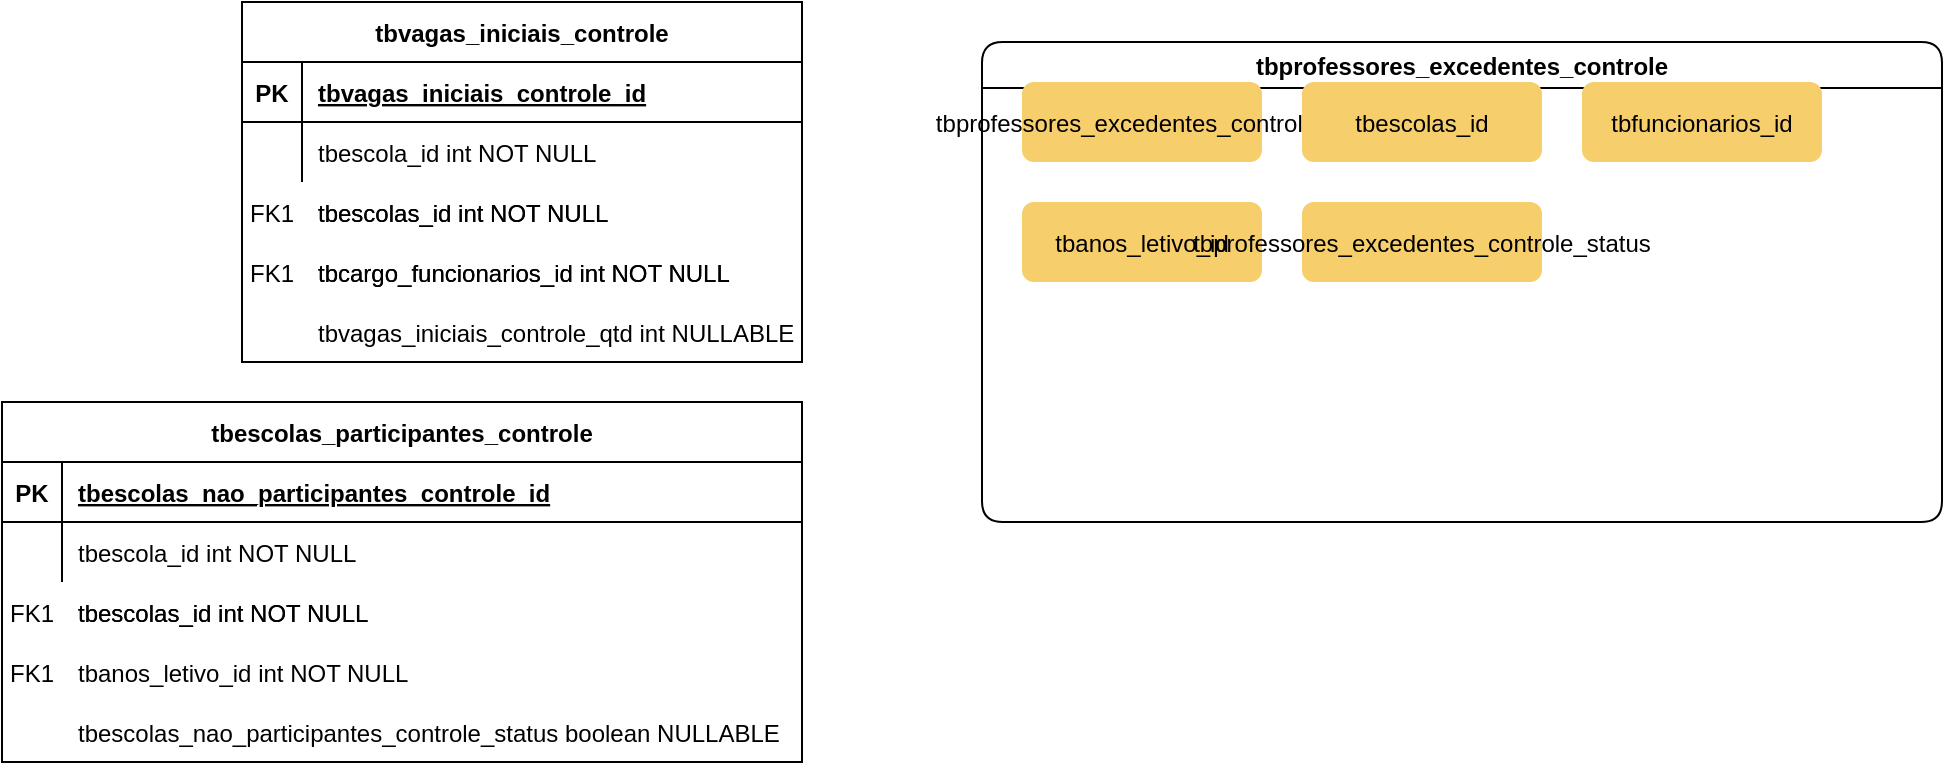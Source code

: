 <mxfile version="21.7.2" type="github">
  <diagram id="R2lEEEUBdFMjLlhIrx00" name="Page-1">
    <mxGraphModel dx="830" dy="473" grid="1" gridSize="10" guides="1" tooltips="1" connect="1" arrows="1" fold="1" page="1" pageScale="1" pageWidth="850" pageHeight="1100" math="0" shadow="0" extFonts="Permanent Marker^https://fonts.googleapis.com/css?family=Permanent+Marker">
      <root>
        <mxCell id="0" />
        <mxCell id="1" parent="0" />
        <mxCell id="C-vyLk0tnHw3VtMMgP7b-23" value="tbvagas_iniciais_controle" style="shape=table;startSize=30;container=1;collapsible=1;childLayout=tableLayout;fixedRows=1;rowLines=0;fontStyle=1;align=center;resizeLast=1;" parent="1" vertex="1">
          <mxGeometry x="120" y="120" width="280" height="180" as="geometry" />
        </mxCell>
        <mxCell id="C-vyLk0tnHw3VtMMgP7b-24" value="" style="shape=partialRectangle;collapsible=0;dropTarget=0;pointerEvents=0;fillColor=none;points=[[0,0.5],[1,0.5]];portConstraint=eastwest;top=0;left=0;right=0;bottom=1;" parent="C-vyLk0tnHw3VtMMgP7b-23" vertex="1">
          <mxGeometry y="30" width="280" height="30" as="geometry" />
        </mxCell>
        <mxCell id="C-vyLk0tnHw3VtMMgP7b-25" value="PK" style="shape=partialRectangle;overflow=hidden;connectable=0;fillColor=none;top=0;left=0;bottom=0;right=0;fontStyle=1;" parent="C-vyLk0tnHw3VtMMgP7b-24" vertex="1">
          <mxGeometry width="30" height="30" as="geometry">
            <mxRectangle width="30" height="30" as="alternateBounds" />
          </mxGeometry>
        </mxCell>
        <mxCell id="C-vyLk0tnHw3VtMMgP7b-26" value="tbvagas_iniciais_controle_id" style="shape=partialRectangle;overflow=hidden;connectable=0;fillColor=none;top=0;left=0;bottom=0;right=0;align=left;spacingLeft=6;fontStyle=5;" parent="C-vyLk0tnHw3VtMMgP7b-24" vertex="1">
          <mxGeometry x="30" width="250" height="30" as="geometry">
            <mxRectangle width="250" height="30" as="alternateBounds" />
          </mxGeometry>
        </mxCell>
        <mxCell id="C-vyLk0tnHw3VtMMgP7b-27" value="" style="shape=partialRectangle;collapsible=0;dropTarget=0;pointerEvents=0;fillColor=none;points=[[0,0.5],[1,0.5]];portConstraint=eastwest;top=0;left=0;right=0;bottom=0;" parent="C-vyLk0tnHw3VtMMgP7b-23" vertex="1">
          <mxGeometry y="60" width="280" height="30" as="geometry" />
        </mxCell>
        <mxCell id="C-vyLk0tnHw3VtMMgP7b-28" value="" style="shape=partialRectangle;overflow=hidden;connectable=0;fillColor=none;top=0;left=0;bottom=0;right=0;" parent="C-vyLk0tnHw3VtMMgP7b-27" vertex="1">
          <mxGeometry width="30" height="30" as="geometry">
            <mxRectangle width="30" height="30" as="alternateBounds" />
          </mxGeometry>
        </mxCell>
        <mxCell id="C-vyLk0tnHw3VtMMgP7b-29" value="tbescola_id int NOT NULL" style="shape=partialRectangle;overflow=hidden;connectable=0;fillColor=none;top=0;left=0;bottom=0;right=0;align=left;spacingLeft=6;" parent="C-vyLk0tnHw3VtMMgP7b-27" vertex="1">
          <mxGeometry x="30" width="250" height="30" as="geometry">
            <mxRectangle width="250" height="30" as="alternateBounds" />
          </mxGeometry>
        </mxCell>
        <mxCell id="pElwa9Fw9ilgEyxc75Cq-1" value="tbescolas_id int NOT NULL" style="shape=partialRectangle;overflow=hidden;connectable=0;fillColor=none;top=0;left=0;bottom=0;right=0;align=left;spacingLeft=6;" parent="1" vertex="1">
          <mxGeometry x="150" y="210" width="240" height="30" as="geometry">
            <mxRectangle width="240" height="30" as="alternateBounds" />
          </mxGeometry>
        </mxCell>
        <mxCell id="pElwa9Fw9ilgEyxc75Cq-2" value="FK1" style="shape=partialRectangle;overflow=hidden;connectable=0;fillColor=none;top=0;left=0;bottom=0;right=0;" parent="1" vertex="1">
          <mxGeometry x="120" y="210" width="30" height="30" as="geometry" />
        </mxCell>
        <mxCell id="pElwa9Fw9ilgEyxc75Cq-3" value="tbcargo_funcionarios_id int NOT NULL" style="shape=partialRectangle;overflow=hidden;connectable=0;fillColor=none;top=0;left=0;bottom=0;right=0;align=left;spacingLeft=6;" parent="1" vertex="1">
          <mxGeometry x="150" y="240" width="240" height="30" as="geometry">
            <mxRectangle width="240" height="30" as="alternateBounds" />
          </mxGeometry>
        </mxCell>
        <mxCell id="pElwa9Fw9ilgEyxc75Cq-4" value="FK1" style="shape=partialRectangle;overflow=hidden;connectable=0;fillColor=none;top=0;left=0;bottom=0;right=0;" parent="1" vertex="1">
          <mxGeometry x="120" y="240" width="30" height="30" as="geometry" />
        </mxCell>
        <mxCell id="pElwa9Fw9ilgEyxc75Cq-6" value="tbvagas_iniciais_controle_qtd int NULLABLE" style="shape=partialRectangle;overflow=hidden;connectable=0;fillColor=none;top=0;left=0;bottom=0;right=0;align=left;spacingLeft=6;" parent="1" vertex="1">
          <mxGeometry x="150" y="270" width="250" height="30" as="geometry">
            <mxRectangle width="240" height="30" as="alternateBounds" />
          </mxGeometry>
        </mxCell>
        <mxCell id="pElwa9Fw9ilgEyxc75Cq-7" value="tbcargo_funcionarios_id int NOT NULL" style="shape=partialRectangle;overflow=hidden;connectable=0;fillColor=none;top=0;left=0;bottom=0;right=0;align=left;spacingLeft=6;" parent="1" vertex="1">
          <mxGeometry x="150" y="240" width="250" height="30" as="geometry">
            <mxRectangle width="240" height="30" as="alternateBounds" />
          </mxGeometry>
        </mxCell>
        <mxCell id="pElwa9Fw9ilgEyxc75Cq-9" value="tbescolas_id int NOT NULL" style="shape=partialRectangle;overflow=hidden;connectable=0;fillColor=none;top=0;left=0;bottom=0;right=0;align=left;spacingLeft=6;" parent="1" vertex="1">
          <mxGeometry x="150" y="210" width="250" height="30" as="geometry">
            <mxRectangle width="240" height="30" as="alternateBounds" />
          </mxGeometry>
        </mxCell>
        <mxCell id="z0UZxAwEbKQfAcKf42mg-1" value="tbescolas_participantes_controle" style="shape=table;startSize=30;container=1;collapsible=1;childLayout=tableLayout;fixedRows=1;rowLines=0;fontStyle=1;align=center;resizeLast=1;" vertex="1" parent="1">
          <mxGeometry y="320" width="400" height="180" as="geometry" />
        </mxCell>
        <mxCell id="z0UZxAwEbKQfAcKf42mg-2" value="" style="shape=partialRectangle;collapsible=0;dropTarget=0;pointerEvents=0;fillColor=none;points=[[0,0.5],[1,0.5]];portConstraint=eastwest;top=0;left=0;right=0;bottom=1;" vertex="1" parent="z0UZxAwEbKQfAcKf42mg-1">
          <mxGeometry y="30" width="400" height="30" as="geometry" />
        </mxCell>
        <mxCell id="z0UZxAwEbKQfAcKf42mg-3" value="PK" style="shape=partialRectangle;overflow=hidden;connectable=0;fillColor=none;top=0;left=0;bottom=0;right=0;fontStyle=1;" vertex="1" parent="z0UZxAwEbKQfAcKf42mg-2">
          <mxGeometry width="30" height="30" as="geometry">
            <mxRectangle width="30" height="30" as="alternateBounds" />
          </mxGeometry>
        </mxCell>
        <mxCell id="z0UZxAwEbKQfAcKf42mg-4" value="tbescolas_nao_participantes_controle_id" style="shape=partialRectangle;overflow=hidden;connectable=0;fillColor=none;top=0;left=0;bottom=0;right=0;align=left;spacingLeft=6;fontStyle=5;" vertex="1" parent="z0UZxAwEbKQfAcKf42mg-2">
          <mxGeometry x="30" width="370" height="30" as="geometry">
            <mxRectangle width="370" height="30" as="alternateBounds" />
          </mxGeometry>
        </mxCell>
        <mxCell id="z0UZxAwEbKQfAcKf42mg-5" value="" style="shape=partialRectangle;collapsible=0;dropTarget=0;pointerEvents=0;fillColor=none;points=[[0,0.5],[1,0.5]];portConstraint=eastwest;top=0;left=0;right=0;bottom=0;" vertex="1" parent="z0UZxAwEbKQfAcKf42mg-1">
          <mxGeometry y="60" width="400" height="30" as="geometry" />
        </mxCell>
        <mxCell id="z0UZxAwEbKQfAcKf42mg-6" value="" style="shape=partialRectangle;overflow=hidden;connectable=0;fillColor=none;top=0;left=0;bottom=0;right=0;" vertex="1" parent="z0UZxAwEbKQfAcKf42mg-5">
          <mxGeometry width="30" height="30" as="geometry">
            <mxRectangle width="30" height="30" as="alternateBounds" />
          </mxGeometry>
        </mxCell>
        <mxCell id="z0UZxAwEbKQfAcKf42mg-7" value="tbescola_id int NOT NULL" style="shape=partialRectangle;overflow=hidden;connectable=0;fillColor=none;top=0;left=0;bottom=0;right=0;align=left;spacingLeft=6;" vertex="1" parent="z0UZxAwEbKQfAcKf42mg-5">
          <mxGeometry x="30" width="370" height="30" as="geometry">
            <mxRectangle width="370" height="30" as="alternateBounds" />
          </mxGeometry>
        </mxCell>
        <mxCell id="z0UZxAwEbKQfAcKf42mg-8" value="tbescolas_id int NOT NULL" style="shape=partialRectangle;overflow=hidden;connectable=0;fillColor=none;top=0;left=0;bottom=0;right=0;align=left;spacingLeft=6;" vertex="1" parent="1">
          <mxGeometry x="30" y="410" width="240" height="30" as="geometry">
            <mxRectangle width="240" height="30" as="alternateBounds" />
          </mxGeometry>
        </mxCell>
        <mxCell id="z0UZxAwEbKQfAcKf42mg-9" value="FK1" style="shape=partialRectangle;overflow=hidden;connectable=0;fillColor=none;top=0;left=0;bottom=0;right=0;" vertex="1" parent="1">
          <mxGeometry y="410" width="30" height="30" as="geometry" />
        </mxCell>
        <mxCell id="z0UZxAwEbKQfAcKf42mg-11" value="FK1" style="shape=partialRectangle;overflow=hidden;connectable=0;fillColor=none;top=0;left=0;bottom=0;right=0;" vertex="1" parent="1">
          <mxGeometry y="440" width="30" height="30" as="geometry" />
        </mxCell>
        <mxCell id="z0UZxAwEbKQfAcKf42mg-13" value="tbanos_letivo_id int NOT NULL" style="shape=partialRectangle;overflow=hidden;connectable=0;fillColor=none;top=0;left=0;bottom=0;right=0;align=left;spacingLeft=6;" vertex="1" parent="1">
          <mxGeometry x="30" y="440" width="250" height="30" as="geometry">
            <mxRectangle width="240" height="30" as="alternateBounds" />
          </mxGeometry>
        </mxCell>
        <mxCell id="z0UZxAwEbKQfAcKf42mg-14" value="tbescolas_id int NOT NULL" style="shape=partialRectangle;overflow=hidden;connectable=0;fillColor=none;top=0;left=0;bottom=0;right=0;align=left;spacingLeft=6;" vertex="1" parent="1">
          <mxGeometry x="30" y="410" width="250" height="30" as="geometry">
            <mxRectangle width="240" height="30" as="alternateBounds" />
          </mxGeometry>
        </mxCell>
        <mxCell id="z0UZxAwEbKQfAcKf42mg-15" value="tbprofessores_excedentes_controle" style="swimlane;fillColor=#ffffff;rounded=1;" vertex="1" parent="1">
          <mxGeometry x="490" y="140" width="480" height="240" as="geometry" />
        </mxCell>
        <mxCell id="z0UZxAwEbKQfAcKf42mg-16" value="tbprofessores_excedentes_controle_id" style="text;align=center;verticalAlign=middle;fillColor=#f7ce6c;rounded=1;" vertex="1" parent="z0UZxAwEbKQfAcKf42mg-15">
          <mxGeometry x="20" y="20" width="120" height="40" as="geometry" />
        </mxCell>
        <mxCell id="z0UZxAwEbKQfAcKf42mg-17" value="tbescolas_id" style="text;align=center;verticalAlign=middle;fillColor=#f7ce6c;rounded=1;" vertex="1" parent="z0UZxAwEbKQfAcKf42mg-15">
          <mxGeometry x="160" y="20" width="120" height="40" as="geometry" />
        </mxCell>
        <mxCell id="z0UZxAwEbKQfAcKf42mg-18" value="tbfuncionarios_id" style="text;align=center;verticalAlign=middle;fillColor=#f7ce6c;rounded=1;" vertex="1" parent="z0UZxAwEbKQfAcKf42mg-15">
          <mxGeometry x="300" y="20" width="120" height="40" as="geometry" />
        </mxCell>
        <mxCell id="z0UZxAwEbKQfAcKf42mg-19" value="tbanos_letivo_id" style="text;align=center;verticalAlign=middle;fillColor=#f7ce6c;rounded=1;" vertex="1" parent="z0UZxAwEbKQfAcKf42mg-15">
          <mxGeometry x="20" y="80" width="120" height="40" as="geometry" />
        </mxCell>
        <mxCell id="z0UZxAwEbKQfAcKf42mg-20" value="tbprofessores_excedentes_controle_status" style="text;align=center;verticalAlign=middle;fillColor=#f7ce6c;rounded=1;" vertex="1" parent="z0UZxAwEbKQfAcKf42mg-15">
          <mxGeometry x="160" y="80" width="120" height="40" as="geometry" />
        </mxCell>
        <mxCell id="z0UZxAwEbKQfAcKf42mg-21" style="edgeStyle=orthogonalEdgeStyle;rounded=1;orthogonalLoop=1;jettySize=auto;html=1;" parent="z0UZxAwEbKQfAcKf42mg-15" source="z0UZxAwEbKQfAcKf42mg-16" target="z0UZxAwEbKQfAcKf42mg-15">
          <mxGeometry relative="1" as="geometry" />
        </mxCell>
        <mxCell id="z0UZxAwEbKQfAcKf42mg-22" style="edgeStyle=orthogonalEdgeStyle;rounded=1;orthogonalLoop=1;jettySize=auto;html=1;" parent="z0UZxAwEbKQfAcKf42mg-15" source="z0UZxAwEbKQfAcKf42mg-17" target="z0UZxAwEbKQfAcKf42mg-15">
          <mxGeometry relative="1" as="geometry" />
        </mxCell>
        <mxCell id="z0UZxAwEbKQfAcKf42mg-23" style="edgeStyle=orthogonalEdgeStyle;rounded=1;orthogonalLoop=1;jettySize=auto;html=1;" parent="z0UZxAwEbKQfAcKf42mg-15" source="z0UZxAwEbKQfAcKf42mg-18" target="z0UZxAwEbKQfAcKf42mg-15">
          <mxGeometry relative="1" as="geometry" />
        </mxCell>
        <mxCell id="z0UZxAwEbKQfAcKf42mg-24" style="edgeStyle=orthogonalEdgeStyle;rounded=1;orthogonalLoop=1;jettySize=auto;html=1;" parent="z0UZxAwEbKQfAcKf42mg-15" source="z0UZxAwEbKQfAcKf42mg-19" target="z0UZxAwEbKQfAcKf42mg-15">
          <mxGeometry relative="1" as="geometry" />
        </mxCell>
        <mxCell id="z0UZxAwEbKQfAcKf42mg-25" style="edgeStyle=orthogonalEdgeStyle;rounded=1;orthogonalLoop=1;jettySize=auto;html=1;" parent="z0UZxAwEbKQfAcKf42mg-15" source="z0UZxAwEbKQfAcKf42mg-20" target="z0UZxAwEbKQfAcKf42mg-15">
          <mxGeometry relative="1" as="geometry" />
        </mxCell>
        <mxCell id="z0UZxAwEbKQfAcKf42mg-26" value="tbescolas_nao_participantes_controle_status boolean NULLABLE" style="shape=partialRectangle;overflow=hidden;connectable=0;fillColor=none;top=0;left=0;bottom=0;right=0;align=left;spacingLeft=6;fontStyle=0;" vertex="1" parent="1">
          <mxGeometry x="30" y="470" width="370" height="30" as="geometry">
            <mxRectangle width="250" height="30" as="alternateBounds" />
          </mxGeometry>
        </mxCell>
      </root>
    </mxGraphModel>
  </diagram>
</mxfile>
